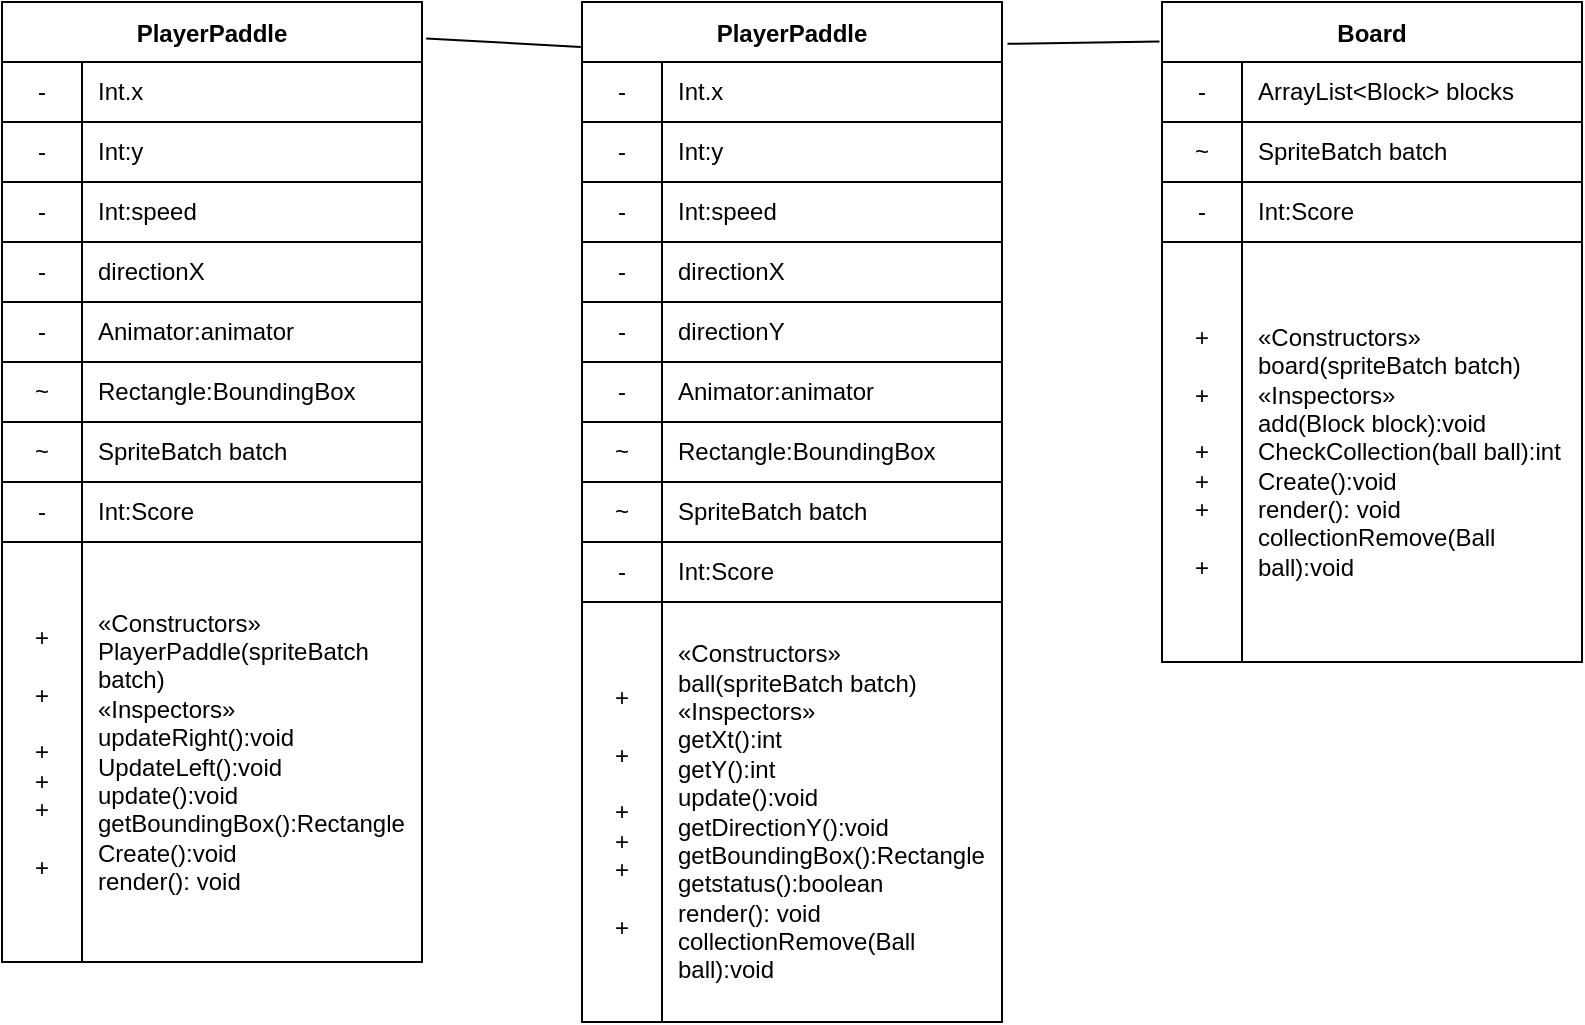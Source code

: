 <mxfile version="15.9.4" type="github">
  <diagram id="RDIybYzvl2kXQIt1-Ldh" name="Page-1">
    <mxGraphModel dx="1730" dy="1028" grid="1" gridSize="10" guides="1" tooltips="1" connect="1" arrows="1" fold="1" page="1" pageScale="1" pageWidth="827" pageHeight="1169" math="0" shadow="0">
      <root>
        <mxCell id="0" />
        <mxCell id="1" parent="0" />
        <mxCell id="TezDRXL4ih31booUf80P-33" value="PlayerPaddle" style="shape=table;startSize=30;container=1;collapsible=0;childLayout=tableLayout;fixedRows=1;rowLines=0;fontStyle=1;align=center;pointerEvents=1;" vertex="1" parent="1">
          <mxGeometry x="90" y="20" width="210" height="480" as="geometry" />
        </mxCell>
        <mxCell id="TezDRXL4ih31booUf80P-34" value="" style="shape=partialRectangle;html=1;whiteSpace=wrap;collapsible=0;dropTarget=0;pointerEvents=1;fillColor=none;top=0;left=0;bottom=1;right=0;points=[[0,0.5],[1,0.5]];portConstraint=eastwest;" vertex="1" parent="TezDRXL4ih31booUf80P-33">
          <mxGeometry y="30" width="210" height="30" as="geometry" />
        </mxCell>
        <mxCell id="TezDRXL4ih31booUf80P-35" value="-" style="shape=partialRectangle;html=1;whiteSpace=wrap;connectable=0;fillColor=none;top=0;left=0;bottom=0;right=0;overflow=hidden;pointerEvents=1;" vertex="1" parent="TezDRXL4ih31booUf80P-34">
          <mxGeometry width="40" height="30" as="geometry">
            <mxRectangle width="40" height="30" as="alternateBounds" />
          </mxGeometry>
        </mxCell>
        <mxCell id="TezDRXL4ih31booUf80P-36" value="Int.x" style="shape=partialRectangle;html=1;whiteSpace=wrap;connectable=0;fillColor=none;top=0;left=0;bottom=0;right=0;align=left;spacingLeft=6;overflow=hidden;pointerEvents=1;" vertex="1" parent="TezDRXL4ih31booUf80P-34">
          <mxGeometry x="40" width="170" height="30" as="geometry">
            <mxRectangle width="170" height="30" as="alternateBounds" />
          </mxGeometry>
        </mxCell>
        <mxCell id="TezDRXL4ih31booUf80P-43" value="" style="shape=partialRectangle;html=1;whiteSpace=wrap;collapsible=0;dropTarget=0;pointerEvents=1;fillColor=none;top=0;left=0;bottom=1;right=0;points=[[0,0.5],[1,0.5]];portConstraint=eastwest;" vertex="1" parent="TezDRXL4ih31booUf80P-33">
          <mxGeometry y="60" width="210" height="30" as="geometry" />
        </mxCell>
        <mxCell id="TezDRXL4ih31booUf80P-44" value="-" style="shape=partialRectangle;html=1;whiteSpace=wrap;connectable=0;fillColor=none;top=0;left=0;bottom=0;right=0;overflow=hidden;pointerEvents=1;" vertex="1" parent="TezDRXL4ih31booUf80P-43">
          <mxGeometry width="40" height="30" as="geometry">
            <mxRectangle width="40" height="30" as="alternateBounds" />
          </mxGeometry>
        </mxCell>
        <mxCell id="TezDRXL4ih31booUf80P-45" value="Int:y" style="shape=partialRectangle;html=1;whiteSpace=wrap;connectable=0;fillColor=none;top=0;left=0;bottom=0;right=0;align=left;spacingLeft=6;overflow=hidden;pointerEvents=1;" vertex="1" parent="TezDRXL4ih31booUf80P-43">
          <mxGeometry x="40" width="170" height="30" as="geometry">
            <mxRectangle width="170" height="30" as="alternateBounds" />
          </mxGeometry>
        </mxCell>
        <mxCell id="TezDRXL4ih31booUf80P-46" value="" style="shape=partialRectangle;html=1;whiteSpace=wrap;collapsible=0;dropTarget=0;pointerEvents=1;fillColor=none;top=0;left=0;bottom=1;right=0;points=[[0,0.5],[1,0.5]];portConstraint=eastwest;" vertex="1" parent="TezDRXL4ih31booUf80P-33">
          <mxGeometry y="90" width="210" height="30" as="geometry" />
        </mxCell>
        <mxCell id="TezDRXL4ih31booUf80P-47" value="-" style="shape=partialRectangle;html=1;whiteSpace=wrap;connectable=0;fillColor=none;top=0;left=0;bottom=0;right=0;overflow=hidden;pointerEvents=1;" vertex="1" parent="TezDRXL4ih31booUf80P-46">
          <mxGeometry width="40" height="30" as="geometry">
            <mxRectangle width="40" height="30" as="alternateBounds" />
          </mxGeometry>
        </mxCell>
        <mxCell id="TezDRXL4ih31booUf80P-48" value="Int:speed" style="shape=partialRectangle;html=1;whiteSpace=wrap;connectable=0;fillColor=none;top=0;left=0;bottom=0;right=0;align=left;spacingLeft=6;overflow=hidden;pointerEvents=1;" vertex="1" parent="TezDRXL4ih31booUf80P-46">
          <mxGeometry x="40" width="170" height="30" as="geometry">
            <mxRectangle width="170" height="30" as="alternateBounds" />
          </mxGeometry>
        </mxCell>
        <mxCell id="TezDRXL4ih31booUf80P-49" value="" style="shape=partialRectangle;html=1;whiteSpace=wrap;collapsible=0;dropTarget=0;pointerEvents=1;fillColor=none;top=0;left=0;bottom=1;right=0;points=[[0,0.5],[1,0.5]];portConstraint=eastwest;" vertex="1" parent="TezDRXL4ih31booUf80P-33">
          <mxGeometry y="120" width="210" height="30" as="geometry" />
        </mxCell>
        <mxCell id="TezDRXL4ih31booUf80P-50" value="-" style="shape=partialRectangle;html=1;whiteSpace=wrap;connectable=0;fillColor=none;top=0;left=0;bottom=0;right=0;overflow=hidden;pointerEvents=1;" vertex="1" parent="TezDRXL4ih31booUf80P-49">
          <mxGeometry width="40" height="30" as="geometry">
            <mxRectangle width="40" height="30" as="alternateBounds" />
          </mxGeometry>
        </mxCell>
        <mxCell id="TezDRXL4ih31booUf80P-51" value="directionX" style="shape=partialRectangle;html=1;whiteSpace=wrap;connectable=0;fillColor=none;top=0;left=0;bottom=0;right=0;align=left;spacingLeft=6;overflow=hidden;pointerEvents=1;" vertex="1" parent="TezDRXL4ih31booUf80P-49">
          <mxGeometry x="40" width="170" height="30" as="geometry">
            <mxRectangle width="170" height="30" as="alternateBounds" />
          </mxGeometry>
        </mxCell>
        <mxCell id="TezDRXL4ih31booUf80P-52" value="" style="shape=partialRectangle;html=1;whiteSpace=wrap;collapsible=0;dropTarget=0;pointerEvents=1;fillColor=none;top=0;left=0;bottom=1;right=0;points=[[0,0.5],[1,0.5]];portConstraint=eastwest;" vertex="1" parent="TezDRXL4ih31booUf80P-33">
          <mxGeometry y="150" width="210" height="30" as="geometry" />
        </mxCell>
        <mxCell id="TezDRXL4ih31booUf80P-53" value="-" style="shape=partialRectangle;html=1;whiteSpace=wrap;connectable=0;fillColor=none;top=0;left=0;bottom=0;right=0;overflow=hidden;pointerEvents=1;" vertex="1" parent="TezDRXL4ih31booUf80P-52">
          <mxGeometry width="40" height="30" as="geometry">
            <mxRectangle width="40" height="30" as="alternateBounds" />
          </mxGeometry>
        </mxCell>
        <mxCell id="TezDRXL4ih31booUf80P-54" value="Animator:animator" style="shape=partialRectangle;html=1;whiteSpace=wrap;connectable=0;fillColor=none;top=0;left=0;bottom=0;right=0;align=left;spacingLeft=6;overflow=hidden;pointerEvents=1;" vertex="1" parent="TezDRXL4ih31booUf80P-52">
          <mxGeometry x="40" width="170" height="30" as="geometry">
            <mxRectangle width="170" height="30" as="alternateBounds" />
          </mxGeometry>
        </mxCell>
        <mxCell id="TezDRXL4ih31booUf80P-55" value="" style="shape=partialRectangle;html=1;whiteSpace=wrap;collapsible=0;dropTarget=0;pointerEvents=1;fillColor=none;top=0;left=0;bottom=1;right=0;points=[[0,0.5],[1,0.5]];portConstraint=eastwest;" vertex="1" parent="TezDRXL4ih31booUf80P-33">
          <mxGeometry y="180" width="210" height="30" as="geometry" />
        </mxCell>
        <mxCell id="TezDRXL4ih31booUf80P-56" value="~" style="shape=partialRectangle;html=1;whiteSpace=wrap;connectable=0;fillColor=none;top=0;left=0;bottom=0;right=0;overflow=hidden;pointerEvents=1;" vertex="1" parent="TezDRXL4ih31booUf80P-55">
          <mxGeometry width="40" height="30" as="geometry">
            <mxRectangle width="40" height="30" as="alternateBounds" />
          </mxGeometry>
        </mxCell>
        <mxCell id="TezDRXL4ih31booUf80P-57" value="Rectangle:BoundingBox" style="shape=partialRectangle;html=1;whiteSpace=wrap;connectable=0;fillColor=none;top=0;left=0;bottom=0;right=0;align=left;spacingLeft=6;overflow=hidden;pointerEvents=1;" vertex="1" parent="TezDRXL4ih31booUf80P-55">
          <mxGeometry x="40" width="170" height="30" as="geometry">
            <mxRectangle width="170" height="30" as="alternateBounds" />
          </mxGeometry>
        </mxCell>
        <mxCell id="TezDRXL4ih31booUf80P-58" value="" style="shape=partialRectangle;html=1;whiteSpace=wrap;collapsible=0;dropTarget=0;pointerEvents=1;fillColor=none;top=0;left=0;bottom=1;right=0;points=[[0,0.5],[1,0.5]];portConstraint=eastwest;" vertex="1" parent="TezDRXL4ih31booUf80P-33">
          <mxGeometry y="210" width="210" height="30" as="geometry" />
        </mxCell>
        <mxCell id="TezDRXL4ih31booUf80P-59" value="~" style="shape=partialRectangle;html=1;whiteSpace=wrap;connectable=0;fillColor=none;top=0;left=0;bottom=0;right=0;overflow=hidden;pointerEvents=1;" vertex="1" parent="TezDRXL4ih31booUf80P-58">
          <mxGeometry width="40" height="30" as="geometry">
            <mxRectangle width="40" height="30" as="alternateBounds" />
          </mxGeometry>
        </mxCell>
        <mxCell id="TezDRXL4ih31booUf80P-60" value="SpriteBatch batch" style="shape=partialRectangle;html=1;whiteSpace=wrap;connectable=0;fillColor=none;top=0;left=0;bottom=0;right=0;align=left;spacingLeft=6;overflow=hidden;pointerEvents=1;" vertex="1" parent="TezDRXL4ih31booUf80P-58">
          <mxGeometry x="40" width="170" height="30" as="geometry">
            <mxRectangle width="170" height="30" as="alternateBounds" />
          </mxGeometry>
        </mxCell>
        <mxCell id="TezDRXL4ih31booUf80P-61" value="" style="shape=partialRectangle;html=1;whiteSpace=wrap;collapsible=0;dropTarget=0;pointerEvents=1;fillColor=none;top=0;left=0;bottom=1;right=0;points=[[0,0.5],[1,0.5]];portConstraint=eastwest;" vertex="1" parent="TezDRXL4ih31booUf80P-33">
          <mxGeometry y="240" width="210" height="30" as="geometry" />
        </mxCell>
        <mxCell id="TezDRXL4ih31booUf80P-62" value="-" style="shape=partialRectangle;html=1;whiteSpace=wrap;connectable=0;fillColor=none;top=0;left=0;bottom=0;right=0;overflow=hidden;pointerEvents=1;" vertex="1" parent="TezDRXL4ih31booUf80P-61">
          <mxGeometry width="40" height="30" as="geometry">
            <mxRectangle width="40" height="30" as="alternateBounds" />
          </mxGeometry>
        </mxCell>
        <mxCell id="TezDRXL4ih31booUf80P-63" value="Int:Score" style="shape=partialRectangle;html=1;whiteSpace=wrap;connectable=0;fillColor=none;top=0;left=0;bottom=0;right=0;align=left;spacingLeft=6;overflow=hidden;pointerEvents=1;" vertex="1" parent="TezDRXL4ih31booUf80P-61">
          <mxGeometry x="40" width="170" height="30" as="geometry">
            <mxRectangle width="170" height="30" as="alternateBounds" />
          </mxGeometry>
        </mxCell>
        <mxCell id="TezDRXL4ih31booUf80P-64" value="" style="shape=partialRectangle;html=1;whiteSpace=wrap;collapsible=0;dropTarget=0;pointerEvents=1;fillColor=none;top=0;left=0;bottom=1;right=0;points=[[0,0.5],[1,0.5]];portConstraint=eastwest;" vertex="1" parent="TezDRXL4ih31booUf80P-33">
          <mxGeometry y="270" width="210" height="210" as="geometry" />
        </mxCell>
        <mxCell id="TezDRXL4ih31booUf80P-65" value="+&lt;br&gt;&lt;br&gt;+&lt;br&gt;&lt;br&gt;+&lt;br&gt;+&lt;br&gt;+&lt;br&gt;&lt;br&gt;+" style="shape=partialRectangle;html=1;whiteSpace=wrap;connectable=0;fillColor=none;top=0;left=0;bottom=0;right=0;overflow=hidden;pointerEvents=1;" vertex="1" parent="TezDRXL4ih31booUf80P-64">
          <mxGeometry width="40" height="210" as="geometry">
            <mxRectangle width="40" height="210" as="alternateBounds" />
          </mxGeometry>
        </mxCell>
        <mxCell id="TezDRXL4ih31booUf80P-66" value="«Constructors»&lt;br&gt;PlayerPaddle(spriteBatch batch)&lt;br&gt;«Inspectors»&lt;br&gt;updateRight():void&lt;br&gt;UpdateLeft():void&lt;br&gt;update():void&lt;br&gt;getBoundingBox():Rectangle&lt;br&gt;Create():void&lt;br&gt;render(): void" style="shape=partialRectangle;html=1;whiteSpace=wrap;connectable=0;fillColor=none;top=0;left=0;bottom=0;right=0;align=left;spacingLeft=6;overflow=hidden;pointerEvents=1;" vertex="1" parent="TezDRXL4ih31booUf80P-64">
          <mxGeometry x="40" width="170" height="210" as="geometry">
            <mxRectangle width="170" height="210" as="alternateBounds" />
          </mxGeometry>
        </mxCell>
        <mxCell id="TezDRXL4ih31booUf80P-67" value="PlayerPaddle" style="shape=table;startSize=30;container=1;collapsible=0;childLayout=tableLayout;fixedRows=1;rowLines=0;fontStyle=1;align=center;pointerEvents=1;" vertex="1" parent="1">
          <mxGeometry x="380" y="20" width="210" height="510" as="geometry" />
        </mxCell>
        <mxCell id="TezDRXL4ih31booUf80P-68" value="" style="shape=partialRectangle;html=1;whiteSpace=wrap;collapsible=0;dropTarget=0;pointerEvents=1;fillColor=none;top=0;left=0;bottom=1;right=0;points=[[0,0.5],[1,0.5]];portConstraint=eastwest;" vertex="1" parent="TezDRXL4ih31booUf80P-67">
          <mxGeometry y="30" width="210" height="30" as="geometry" />
        </mxCell>
        <mxCell id="TezDRXL4ih31booUf80P-69" value="-" style="shape=partialRectangle;html=1;whiteSpace=wrap;connectable=0;fillColor=none;top=0;left=0;bottom=0;right=0;overflow=hidden;pointerEvents=1;" vertex="1" parent="TezDRXL4ih31booUf80P-68">
          <mxGeometry width="40" height="30" as="geometry">
            <mxRectangle width="40" height="30" as="alternateBounds" />
          </mxGeometry>
        </mxCell>
        <mxCell id="TezDRXL4ih31booUf80P-70" value="Int.x" style="shape=partialRectangle;html=1;whiteSpace=wrap;connectable=0;fillColor=none;top=0;left=0;bottom=0;right=0;align=left;spacingLeft=6;overflow=hidden;pointerEvents=1;" vertex="1" parent="TezDRXL4ih31booUf80P-68">
          <mxGeometry x="40" width="170" height="30" as="geometry">
            <mxRectangle width="170" height="30" as="alternateBounds" />
          </mxGeometry>
        </mxCell>
        <mxCell id="TezDRXL4ih31booUf80P-71" value="" style="shape=partialRectangle;html=1;whiteSpace=wrap;collapsible=0;dropTarget=0;pointerEvents=1;fillColor=none;top=0;left=0;bottom=1;right=0;points=[[0,0.5],[1,0.5]];portConstraint=eastwest;" vertex="1" parent="TezDRXL4ih31booUf80P-67">
          <mxGeometry y="60" width="210" height="30" as="geometry" />
        </mxCell>
        <mxCell id="TezDRXL4ih31booUf80P-72" value="-" style="shape=partialRectangle;html=1;whiteSpace=wrap;connectable=0;fillColor=none;top=0;left=0;bottom=0;right=0;overflow=hidden;pointerEvents=1;" vertex="1" parent="TezDRXL4ih31booUf80P-71">
          <mxGeometry width="40" height="30" as="geometry">
            <mxRectangle width="40" height="30" as="alternateBounds" />
          </mxGeometry>
        </mxCell>
        <mxCell id="TezDRXL4ih31booUf80P-73" value="Int:y" style="shape=partialRectangle;html=1;whiteSpace=wrap;connectable=0;fillColor=none;top=0;left=0;bottom=0;right=0;align=left;spacingLeft=6;overflow=hidden;pointerEvents=1;" vertex="1" parent="TezDRXL4ih31booUf80P-71">
          <mxGeometry x="40" width="170" height="30" as="geometry">
            <mxRectangle width="170" height="30" as="alternateBounds" />
          </mxGeometry>
        </mxCell>
        <mxCell id="TezDRXL4ih31booUf80P-74" value="" style="shape=partialRectangle;html=1;whiteSpace=wrap;collapsible=0;dropTarget=0;pointerEvents=1;fillColor=none;top=0;left=0;bottom=1;right=0;points=[[0,0.5],[1,0.5]];portConstraint=eastwest;" vertex="1" parent="TezDRXL4ih31booUf80P-67">
          <mxGeometry y="90" width="210" height="30" as="geometry" />
        </mxCell>
        <mxCell id="TezDRXL4ih31booUf80P-75" value="-" style="shape=partialRectangle;html=1;whiteSpace=wrap;connectable=0;fillColor=none;top=0;left=0;bottom=0;right=0;overflow=hidden;pointerEvents=1;" vertex="1" parent="TezDRXL4ih31booUf80P-74">
          <mxGeometry width="40" height="30" as="geometry">
            <mxRectangle width="40" height="30" as="alternateBounds" />
          </mxGeometry>
        </mxCell>
        <mxCell id="TezDRXL4ih31booUf80P-76" value="Int:speed" style="shape=partialRectangle;html=1;whiteSpace=wrap;connectable=0;fillColor=none;top=0;left=0;bottom=0;right=0;align=left;spacingLeft=6;overflow=hidden;pointerEvents=1;" vertex="1" parent="TezDRXL4ih31booUf80P-74">
          <mxGeometry x="40" width="170" height="30" as="geometry">
            <mxRectangle width="170" height="30" as="alternateBounds" />
          </mxGeometry>
        </mxCell>
        <mxCell id="TezDRXL4ih31booUf80P-77" value="" style="shape=partialRectangle;html=1;whiteSpace=wrap;collapsible=0;dropTarget=0;pointerEvents=1;fillColor=none;top=0;left=0;bottom=1;right=0;points=[[0,0.5],[1,0.5]];portConstraint=eastwest;" vertex="1" parent="TezDRXL4ih31booUf80P-67">
          <mxGeometry y="120" width="210" height="30" as="geometry" />
        </mxCell>
        <mxCell id="TezDRXL4ih31booUf80P-78" value="-" style="shape=partialRectangle;html=1;whiteSpace=wrap;connectable=0;fillColor=none;top=0;left=0;bottom=0;right=0;overflow=hidden;pointerEvents=1;" vertex="1" parent="TezDRXL4ih31booUf80P-77">
          <mxGeometry width="40" height="30" as="geometry">
            <mxRectangle width="40" height="30" as="alternateBounds" />
          </mxGeometry>
        </mxCell>
        <mxCell id="TezDRXL4ih31booUf80P-79" value="directionX" style="shape=partialRectangle;html=1;whiteSpace=wrap;connectable=0;fillColor=none;top=0;left=0;bottom=0;right=0;align=left;spacingLeft=6;overflow=hidden;pointerEvents=1;" vertex="1" parent="TezDRXL4ih31booUf80P-77">
          <mxGeometry x="40" width="170" height="30" as="geometry">
            <mxRectangle width="170" height="30" as="alternateBounds" />
          </mxGeometry>
        </mxCell>
        <mxCell id="TezDRXL4ih31booUf80P-98" value="" style="shape=partialRectangle;html=1;whiteSpace=wrap;collapsible=0;dropTarget=0;pointerEvents=1;fillColor=none;top=0;left=0;bottom=1;right=0;points=[[0,0.5],[1,0.5]];portConstraint=eastwest;" vertex="1" parent="TezDRXL4ih31booUf80P-67">
          <mxGeometry y="150" width="210" height="30" as="geometry" />
        </mxCell>
        <mxCell id="TezDRXL4ih31booUf80P-99" value="-" style="shape=partialRectangle;html=1;whiteSpace=wrap;connectable=0;fillColor=none;top=0;left=0;bottom=0;right=0;overflow=hidden;pointerEvents=1;" vertex="1" parent="TezDRXL4ih31booUf80P-98">
          <mxGeometry width="40" height="30" as="geometry">
            <mxRectangle width="40" height="30" as="alternateBounds" />
          </mxGeometry>
        </mxCell>
        <mxCell id="TezDRXL4ih31booUf80P-100" value="directionY" style="shape=partialRectangle;html=1;whiteSpace=wrap;connectable=0;fillColor=none;top=0;left=0;bottom=0;right=0;align=left;spacingLeft=6;overflow=hidden;pointerEvents=1;" vertex="1" parent="TezDRXL4ih31booUf80P-98">
          <mxGeometry x="40" width="170" height="30" as="geometry">
            <mxRectangle width="170" height="30" as="alternateBounds" />
          </mxGeometry>
        </mxCell>
        <mxCell id="TezDRXL4ih31booUf80P-80" value="" style="shape=partialRectangle;html=1;whiteSpace=wrap;collapsible=0;dropTarget=0;pointerEvents=1;fillColor=none;top=0;left=0;bottom=1;right=0;points=[[0,0.5],[1,0.5]];portConstraint=eastwest;" vertex="1" parent="TezDRXL4ih31booUf80P-67">
          <mxGeometry y="180" width="210" height="30" as="geometry" />
        </mxCell>
        <mxCell id="TezDRXL4ih31booUf80P-81" value="-" style="shape=partialRectangle;html=1;whiteSpace=wrap;connectable=0;fillColor=none;top=0;left=0;bottom=0;right=0;overflow=hidden;pointerEvents=1;" vertex="1" parent="TezDRXL4ih31booUf80P-80">
          <mxGeometry width="40" height="30" as="geometry">
            <mxRectangle width="40" height="30" as="alternateBounds" />
          </mxGeometry>
        </mxCell>
        <mxCell id="TezDRXL4ih31booUf80P-82" value="Animator:animator" style="shape=partialRectangle;html=1;whiteSpace=wrap;connectable=0;fillColor=none;top=0;left=0;bottom=0;right=0;align=left;spacingLeft=6;overflow=hidden;pointerEvents=1;" vertex="1" parent="TezDRXL4ih31booUf80P-80">
          <mxGeometry x="40" width="170" height="30" as="geometry">
            <mxRectangle width="170" height="30" as="alternateBounds" />
          </mxGeometry>
        </mxCell>
        <mxCell id="TezDRXL4ih31booUf80P-83" value="" style="shape=partialRectangle;html=1;whiteSpace=wrap;collapsible=0;dropTarget=0;pointerEvents=1;fillColor=none;top=0;left=0;bottom=1;right=0;points=[[0,0.5],[1,0.5]];portConstraint=eastwest;" vertex="1" parent="TezDRXL4ih31booUf80P-67">
          <mxGeometry y="210" width="210" height="30" as="geometry" />
        </mxCell>
        <mxCell id="TezDRXL4ih31booUf80P-84" value="~" style="shape=partialRectangle;html=1;whiteSpace=wrap;connectable=0;fillColor=none;top=0;left=0;bottom=0;right=0;overflow=hidden;pointerEvents=1;" vertex="1" parent="TezDRXL4ih31booUf80P-83">
          <mxGeometry width="40" height="30" as="geometry">
            <mxRectangle width="40" height="30" as="alternateBounds" />
          </mxGeometry>
        </mxCell>
        <mxCell id="TezDRXL4ih31booUf80P-85" value="Rectangle:BoundingBox" style="shape=partialRectangle;html=1;whiteSpace=wrap;connectable=0;fillColor=none;top=0;left=0;bottom=0;right=0;align=left;spacingLeft=6;overflow=hidden;pointerEvents=1;" vertex="1" parent="TezDRXL4ih31booUf80P-83">
          <mxGeometry x="40" width="170" height="30" as="geometry">
            <mxRectangle width="170" height="30" as="alternateBounds" />
          </mxGeometry>
        </mxCell>
        <mxCell id="TezDRXL4ih31booUf80P-86" value="" style="shape=partialRectangle;html=1;whiteSpace=wrap;collapsible=0;dropTarget=0;pointerEvents=1;fillColor=none;top=0;left=0;bottom=1;right=0;points=[[0,0.5],[1,0.5]];portConstraint=eastwest;" vertex="1" parent="TezDRXL4ih31booUf80P-67">
          <mxGeometry y="240" width="210" height="30" as="geometry" />
        </mxCell>
        <mxCell id="TezDRXL4ih31booUf80P-87" value="~" style="shape=partialRectangle;html=1;whiteSpace=wrap;connectable=0;fillColor=none;top=0;left=0;bottom=0;right=0;overflow=hidden;pointerEvents=1;" vertex="1" parent="TezDRXL4ih31booUf80P-86">
          <mxGeometry width="40" height="30" as="geometry">
            <mxRectangle width="40" height="30" as="alternateBounds" />
          </mxGeometry>
        </mxCell>
        <mxCell id="TezDRXL4ih31booUf80P-88" value="SpriteBatch batch" style="shape=partialRectangle;html=1;whiteSpace=wrap;connectable=0;fillColor=none;top=0;left=0;bottom=0;right=0;align=left;spacingLeft=6;overflow=hidden;pointerEvents=1;" vertex="1" parent="TezDRXL4ih31booUf80P-86">
          <mxGeometry x="40" width="170" height="30" as="geometry">
            <mxRectangle width="170" height="30" as="alternateBounds" />
          </mxGeometry>
        </mxCell>
        <mxCell id="TezDRXL4ih31booUf80P-89" value="" style="shape=partialRectangle;html=1;whiteSpace=wrap;collapsible=0;dropTarget=0;pointerEvents=1;fillColor=none;top=0;left=0;bottom=1;right=0;points=[[0,0.5],[1,0.5]];portConstraint=eastwest;" vertex="1" parent="TezDRXL4ih31booUf80P-67">
          <mxGeometry y="270" width="210" height="30" as="geometry" />
        </mxCell>
        <mxCell id="TezDRXL4ih31booUf80P-90" value="-" style="shape=partialRectangle;html=1;whiteSpace=wrap;connectable=0;fillColor=none;top=0;left=0;bottom=0;right=0;overflow=hidden;pointerEvents=1;" vertex="1" parent="TezDRXL4ih31booUf80P-89">
          <mxGeometry width="40" height="30" as="geometry">
            <mxRectangle width="40" height="30" as="alternateBounds" />
          </mxGeometry>
        </mxCell>
        <mxCell id="TezDRXL4ih31booUf80P-91" value="Int:Score" style="shape=partialRectangle;html=1;whiteSpace=wrap;connectable=0;fillColor=none;top=0;left=0;bottom=0;right=0;align=left;spacingLeft=6;overflow=hidden;pointerEvents=1;" vertex="1" parent="TezDRXL4ih31booUf80P-89">
          <mxGeometry x="40" width="170" height="30" as="geometry">
            <mxRectangle width="170" height="30" as="alternateBounds" />
          </mxGeometry>
        </mxCell>
        <mxCell id="TezDRXL4ih31booUf80P-92" value="" style="shape=partialRectangle;html=1;whiteSpace=wrap;collapsible=0;dropTarget=0;pointerEvents=1;fillColor=none;top=0;left=0;bottom=1;right=0;points=[[0,0.5],[1,0.5]];portConstraint=eastwest;" vertex="1" parent="TezDRXL4ih31booUf80P-67">
          <mxGeometry y="300" width="210" height="210" as="geometry" />
        </mxCell>
        <mxCell id="TezDRXL4ih31booUf80P-93" value="+&lt;br&gt;&lt;br&gt;+&lt;br&gt;&lt;br&gt;+&lt;br&gt;+&lt;br&gt;+&lt;br&gt;&lt;br&gt;+" style="shape=partialRectangle;html=1;whiteSpace=wrap;connectable=0;fillColor=none;top=0;left=0;bottom=0;right=0;overflow=hidden;pointerEvents=1;" vertex="1" parent="TezDRXL4ih31booUf80P-92">
          <mxGeometry width="40" height="210" as="geometry">
            <mxRectangle width="40" height="210" as="alternateBounds" />
          </mxGeometry>
        </mxCell>
        <mxCell id="TezDRXL4ih31booUf80P-94" value="«Constructors»&lt;br&gt;ball(spriteBatch batch)&lt;br&gt;«Inspectors»&lt;br&gt;getXt():int&lt;br&gt;getY():int&lt;br&gt;update():void&lt;br&gt;getDirectionY():void&lt;br&gt;getBoundingBox():Rectangle&lt;br&gt;getstatus():boolean&lt;br&gt;render(): void&lt;br&gt;collectionRemove(Ball ball):void" style="shape=partialRectangle;html=1;whiteSpace=wrap;connectable=0;fillColor=none;top=0;left=0;bottom=0;right=0;align=left;spacingLeft=6;overflow=hidden;pointerEvents=1;" vertex="1" parent="TezDRXL4ih31booUf80P-92">
          <mxGeometry x="40" width="170" height="210" as="geometry">
            <mxRectangle width="170" height="210" as="alternateBounds" />
          </mxGeometry>
        </mxCell>
        <mxCell id="TezDRXL4ih31booUf80P-101" value="Board" style="shape=table;startSize=30;container=1;collapsible=0;childLayout=tableLayout;fixedRows=1;rowLines=0;fontStyle=1;align=center;pointerEvents=1;" vertex="1" parent="1">
          <mxGeometry x="670" y="20" width="210" height="330" as="geometry" />
        </mxCell>
        <mxCell id="TezDRXL4ih31booUf80P-102" value="" style="shape=partialRectangle;html=1;whiteSpace=wrap;collapsible=0;dropTarget=0;pointerEvents=1;fillColor=none;top=0;left=0;bottom=1;right=0;points=[[0,0.5],[1,0.5]];portConstraint=eastwest;" vertex="1" parent="TezDRXL4ih31booUf80P-101">
          <mxGeometry y="30" width="210" height="30" as="geometry" />
        </mxCell>
        <mxCell id="TezDRXL4ih31booUf80P-103" value="-" style="shape=partialRectangle;html=1;whiteSpace=wrap;connectable=0;fillColor=none;top=0;left=0;bottom=0;right=0;overflow=hidden;pointerEvents=1;" vertex="1" parent="TezDRXL4ih31booUf80P-102">
          <mxGeometry width="40" height="30" as="geometry">
            <mxRectangle width="40" height="30" as="alternateBounds" />
          </mxGeometry>
        </mxCell>
        <mxCell id="TezDRXL4ih31booUf80P-104" value="ArrayList&amp;lt;Block&amp;gt; blocks" style="shape=partialRectangle;html=1;whiteSpace=wrap;connectable=0;fillColor=none;top=0;left=0;bottom=0;right=0;align=left;spacingLeft=6;overflow=hidden;pointerEvents=1;" vertex="1" parent="TezDRXL4ih31booUf80P-102">
          <mxGeometry x="40" width="170" height="30" as="geometry">
            <mxRectangle width="170" height="30" as="alternateBounds" />
          </mxGeometry>
        </mxCell>
        <mxCell id="TezDRXL4ih31booUf80P-120" value="" style="shape=partialRectangle;html=1;whiteSpace=wrap;collapsible=0;dropTarget=0;pointerEvents=1;fillColor=none;top=0;left=0;bottom=1;right=0;points=[[0,0.5],[1,0.5]];portConstraint=eastwest;" vertex="1" parent="TezDRXL4ih31booUf80P-101">
          <mxGeometry y="60" width="210" height="30" as="geometry" />
        </mxCell>
        <mxCell id="TezDRXL4ih31booUf80P-121" value="~" style="shape=partialRectangle;html=1;whiteSpace=wrap;connectable=0;fillColor=none;top=0;left=0;bottom=0;right=0;overflow=hidden;pointerEvents=1;" vertex="1" parent="TezDRXL4ih31booUf80P-120">
          <mxGeometry width="40" height="30" as="geometry">
            <mxRectangle width="40" height="30" as="alternateBounds" />
          </mxGeometry>
        </mxCell>
        <mxCell id="TezDRXL4ih31booUf80P-122" value="SpriteBatch batch" style="shape=partialRectangle;html=1;whiteSpace=wrap;connectable=0;fillColor=none;top=0;left=0;bottom=0;right=0;align=left;spacingLeft=6;overflow=hidden;pointerEvents=1;" vertex="1" parent="TezDRXL4ih31booUf80P-120">
          <mxGeometry x="40" width="170" height="30" as="geometry">
            <mxRectangle width="170" height="30" as="alternateBounds" />
          </mxGeometry>
        </mxCell>
        <mxCell id="TezDRXL4ih31booUf80P-123" value="" style="shape=partialRectangle;html=1;whiteSpace=wrap;collapsible=0;dropTarget=0;pointerEvents=1;fillColor=none;top=0;left=0;bottom=1;right=0;points=[[0,0.5],[1,0.5]];portConstraint=eastwest;" vertex="1" parent="TezDRXL4ih31booUf80P-101">
          <mxGeometry y="90" width="210" height="30" as="geometry" />
        </mxCell>
        <mxCell id="TezDRXL4ih31booUf80P-124" value="-" style="shape=partialRectangle;html=1;whiteSpace=wrap;connectable=0;fillColor=none;top=0;left=0;bottom=0;right=0;overflow=hidden;pointerEvents=1;" vertex="1" parent="TezDRXL4ih31booUf80P-123">
          <mxGeometry width="40" height="30" as="geometry">
            <mxRectangle width="40" height="30" as="alternateBounds" />
          </mxGeometry>
        </mxCell>
        <mxCell id="TezDRXL4ih31booUf80P-125" value="Int:Score" style="shape=partialRectangle;html=1;whiteSpace=wrap;connectable=0;fillColor=none;top=0;left=0;bottom=0;right=0;align=left;spacingLeft=6;overflow=hidden;pointerEvents=1;" vertex="1" parent="TezDRXL4ih31booUf80P-123">
          <mxGeometry x="40" width="170" height="30" as="geometry">
            <mxRectangle width="170" height="30" as="alternateBounds" />
          </mxGeometry>
        </mxCell>
        <mxCell id="TezDRXL4ih31booUf80P-126" value="" style="shape=partialRectangle;html=1;whiteSpace=wrap;collapsible=0;dropTarget=0;pointerEvents=1;fillColor=none;top=0;left=0;bottom=1;right=0;points=[[0,0.5],[1,0.5]];portConstraint=eastwest;" vertex="1" parent="TezDRXL4ih31booUf80P-101">
          <mxGeometry y="120" width="210" height="210" as="geometry" />
        </mxCell>
        <mxCell id="TezDRXL4ih31booUf80P-127" value="+&lt;br&gt;&lt;br&gt;+&lt;br&gt;&lt;br&gt;+&lt;br&gt;+&lt;br&gt;+&lt;br&gt;&lt;br&gt;+" style="shape=partialRectangle;html=1;whiteSpace=wrap;connectable=0;fillColor=none;top=0;left=0;bottom=0;right=0;overflow=hidden;pointerEvents=1;" vertex="1" parent="TezDRXL4ih31booUf80P-126">
          <mxGeometry width="40" height="210" as="geometry">
            <mxRectangle width="40" height="210" as="alternateBounds" />
          </mxGeometry>
        </mxCell>
        <mxCell id="TezDRXL4ih31booUf80P-128" value="«Constructors»&lt;br&gt;board(spriteBatch batch)&lt;br&gt;«Inspectors»&lt;br&gt;add(Block block):void&lt;br&gt;CheckCollection(ball ball):int&lt;br&gt;Create():void&lt;br&gt;render(): void&lt;br&gt;collectionRemove(Ball ball):void" style="shape=partialRectangle;html=1;whiteSpace=wrap;connectable=0;fillColor=none;top=0;left=0;bottom=0;right=0;align=left;spacingLeft=6;overflow=hidden;pointerEvents=1;" vertex="1" parent="TezDRXL4ih31booUf80P-126">
          <mxGeometry x="40" width="170" height="210" as="geometry">
            <mxRectangle width="170" height="210" as="alternateBounds" />
          </mxGeometry>
        </mxCell>
        <mxCell id="TezDRXL4ih31booUf80P-132" value="" style="endArrow=none;html=1;rounded=0;exitX=1.01;exitY=0.038;exitDx=0;exitDy=0;exitPerimeter=0;entryX=-0.003;entryY=0.044;entryDx=0;entryDy=0;entryPerimeter=0;" edge="1" parent="1" source="TezDRXL4ih31booUf80P-33" target="TezDRXL4ih31booUf80P-67">
          <mxGeometry width="50" height="50" relative="1" as="geometry">
            <mxPoint x="330" y="180" as="sourcePoint" />
            <mxPoint x="380" y="130" as="targetPoint" />
          </mxGeometry>
        </mxCell>
        <mxCell id="TezDRXL4ih31booUf80P-133" value="" style="endArrow=none;html=1;rounded=0;exitX=1.013;exitY=0.041;exitDx=0;exitDy=0;exitPerimeter=0;entryX=-0.006;entryY=0.06;entryDx=0;entryDy=0;entryPerimeter=0;" edge="1" parent="1" source="TezDRXL4ih31booUf80P-67" target="TezDRXL4ih31booUf80P-101">
          <mxGeometry width="50" height="50" relative="1" as="geometry">
            <mxPoint x="610" y="80" as="sourcePoint" />
            <mxPoint x="660" y="30" as="targetPoint" />
          </mxGeometry>
        </mxCell>
      </root>
    </mxGraphModel>
  </diagram>
</mxfile>
